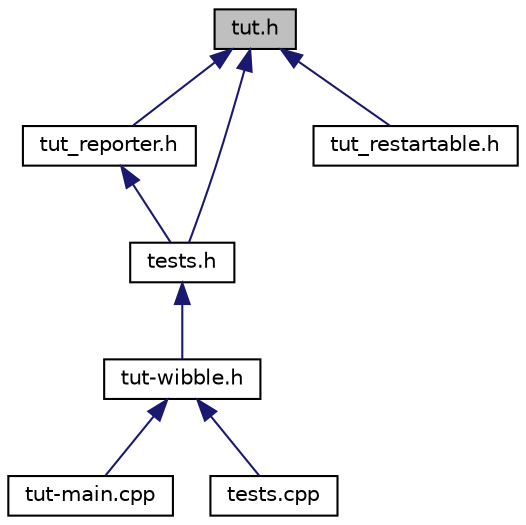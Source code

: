digraph G
{
  edge [fontname="Helvetica",fontsize="10",labelfontname="Helvetica",labelfontsize="10"];
  node [fontname="Helvetica",fontsize="10",shape=record];
  Node1 [label="tut.h",height=0.2,width=0.4,color="black", fillcolor="grey75", style="filled" fontcolor="black"];
  Node1 -> Node2 [dir="back",color="midnightblue",fontsize="10",style="solid",fontname="Helvetica"];
  Node2 [label="tut_reporter.h",height=0.2,width=0.4,color="black", fillcolor="white", style="filled",URL="$tut__reporter_8h.html"];
  Node2 -> Node3 [dir="back",color="midnightblue",fontsize="10",style="solid",fontname="Helvetica"];
  Node3 [label="tests.h",height=0.2,width=0.4,color="black", fillcolor="white", style="filled",URL="$tests_8h.html"];
  Node3 -> Node4 [dir="back",color="midnightblue",fontsize="10",style="solid",fontname="Helvetica"];
  Node4 [label="tut-wibble.h",height=0.2,width=0.4,color="black", fillcolor="white", style="filled",URL="$tut-wibble_8h.html"];
  Node4 -> Node5 [dir="back",color="midnightblue",fontsize="10",style="solid",fontname="Helvetica"];
  Node5 [label="tut-main.cpp",height=0.2,width=0.4,color="black", fillcolor="white", style="filled",URL="$tut-main_8cpp.html"];
  Node4 -> Node6 [dir="back",color="midnightblue",fontsize="10",style="solid",fontname="Helvetica"];
  Node6 [label="tests.cpp",height=0.2,width=0.4,color="black", fillcolor="white", style="filled",URL="$tests_8cpp.html"];
  Node1 -> Node7 [dir="back",color="midnightblue",fontsize="10",style="solid",fontname="Helvetica"];
  Node7 [label="tut_restartable.h",height=0.2,width=0.4,color="black", fillcolor="white", style="filled",URL="$tut__restartable_8h.html"];
  Node1 -> Node3 [dir="back",color="midnightblue",fontsize="10",style="solid",fontname="Helvetica"];
}
